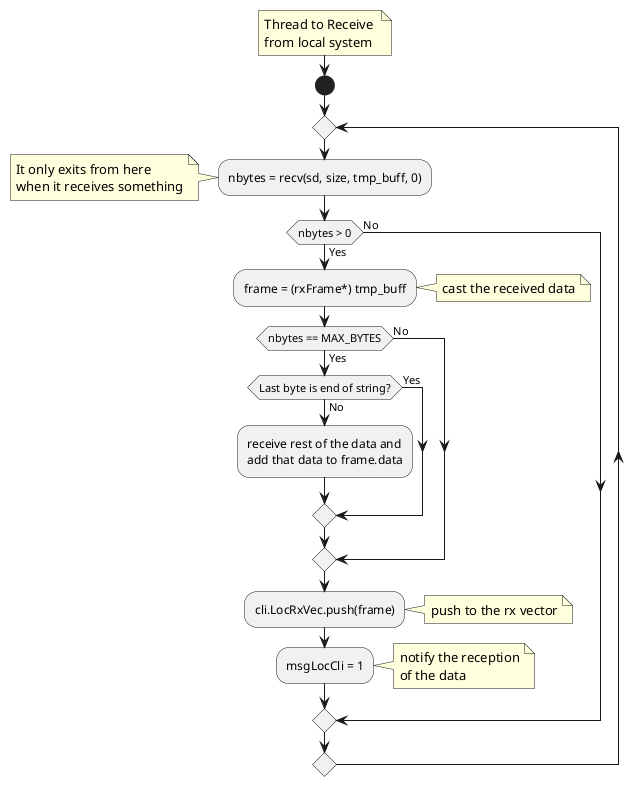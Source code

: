 @startuml
'-----------------------
  note right
    Thread to Receive 
    from local system
  end note
'-----------------------
start
    repeat
        :nbytes = recv(sd, size, tmp_buff, 0);
        note left
            It only exits from here
            when it receives something
        end note

        if (nbytes > 0) then (Yes)
            :frame = (rxFrame*) tmp_buff;
            note right
                cast the received data
            end note
            if (nbytes == MAX_BYTES) then (Yes)
                if(Last byte is end of string?) then (No)
                    :receive rest of the data and
                    add that data to frame.data;
                else (Yes)
                endif
            else (No)
            endif
            :cli.LocRxVec.push(frame);
            note right
                push to the rx vector
            end note

            :msgLocCli = 1; 
            note right
                notify the reception
                of the data
            end note
        else (No)
        endif
        'backward
    repeat while()
  
'-----------------------
@enduml